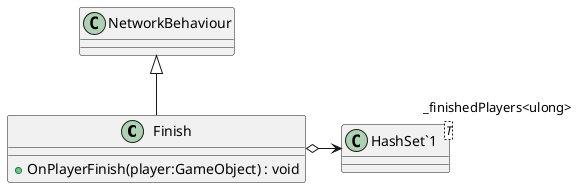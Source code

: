 @startuml
class Finish {
    + OnPlayerFinish(player:GameObject) : void
}
class "HashSet`1"<T> {
}
NetworkBehaviour <|-- Finish
Finish o-> "_finishedPlayers<ulong>" "HashSet`1"
@enduml
